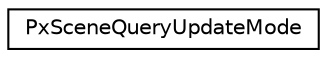 digraph "Graphical Class Hierarchy"
{
  edge [fontname="Helvetica",fontsize="10",labelfontname="Helvetica",labelfontsize="10"];
  node [fontname="Helvetica",fontsize="10",shape=record];
  rankdir="LR";
  Node0 [label="PxSceneQueryUpdateMode",height=0.2,width=0.4,color="black", fillcolor="white", style="filled",URL="$structPxSceneQueryUpdateMode.html",tooltip="Scene query update mode. "];
}
